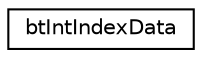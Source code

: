 digraph "Graphical Class Hierarchy"
{
  edge [fontname="Helvetica",fontsize="10",labelfontname="Helvetica",labelfontsize="10"];
  node [fontname="Helvetica",fontsize="10",shape=record];
  rankdir="LR";
  Node1 [label="btIntIndexData",height=0.2,width=0.4,color="black", fillcolor="white", style="filled",URL="$structbt_int_index_data.html"];
}
